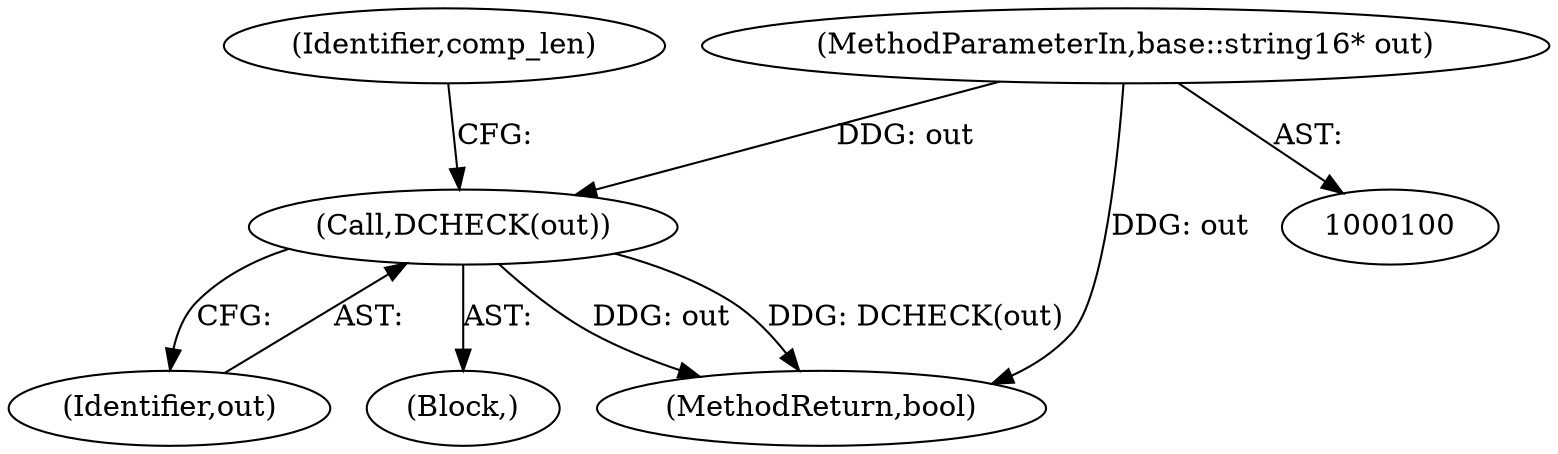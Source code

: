 digraph "0_Chrome_08cb718ba7c3961c1006176c9faba0a5841ec792_1@pointer" {
"1000104" [label="(MethodParameterIn,base::string16* out)"];
"1000106" [label="(Call,DCHECK(out))"];
"1000104" [label="(MethodParameterIn,base::string16* out)"];
"1000110" [label="(Identifier,comp_len)"];
"1000106" [label="(Call,DCHECK(out))"];
"1000107" [label="(Identifier,out)"];
"1000105" [label="(Block,)"];
"1000224" [label="(MethodReturn,bool)"];
"1000104" -> "1000100"  [label="AST: "];
"1000104" -> "1000224"  [label="DDG: out"];
"1000104" -> "1000106"  [label="DDG: out"];
"1000106" -> "1000105"  [label="AST: "];
"1000106" -> "1000107"  [label="CFG: "];
"1000107" -> "1000106"  [label="AST: "];
"1000110" -> "1000106"  [label="CFG: "];
"1000106" -> "1000224"  [label="DDG: out"];
"1000106" -> "1000224"  [label="DDG: DCHECK(out)"];
}
